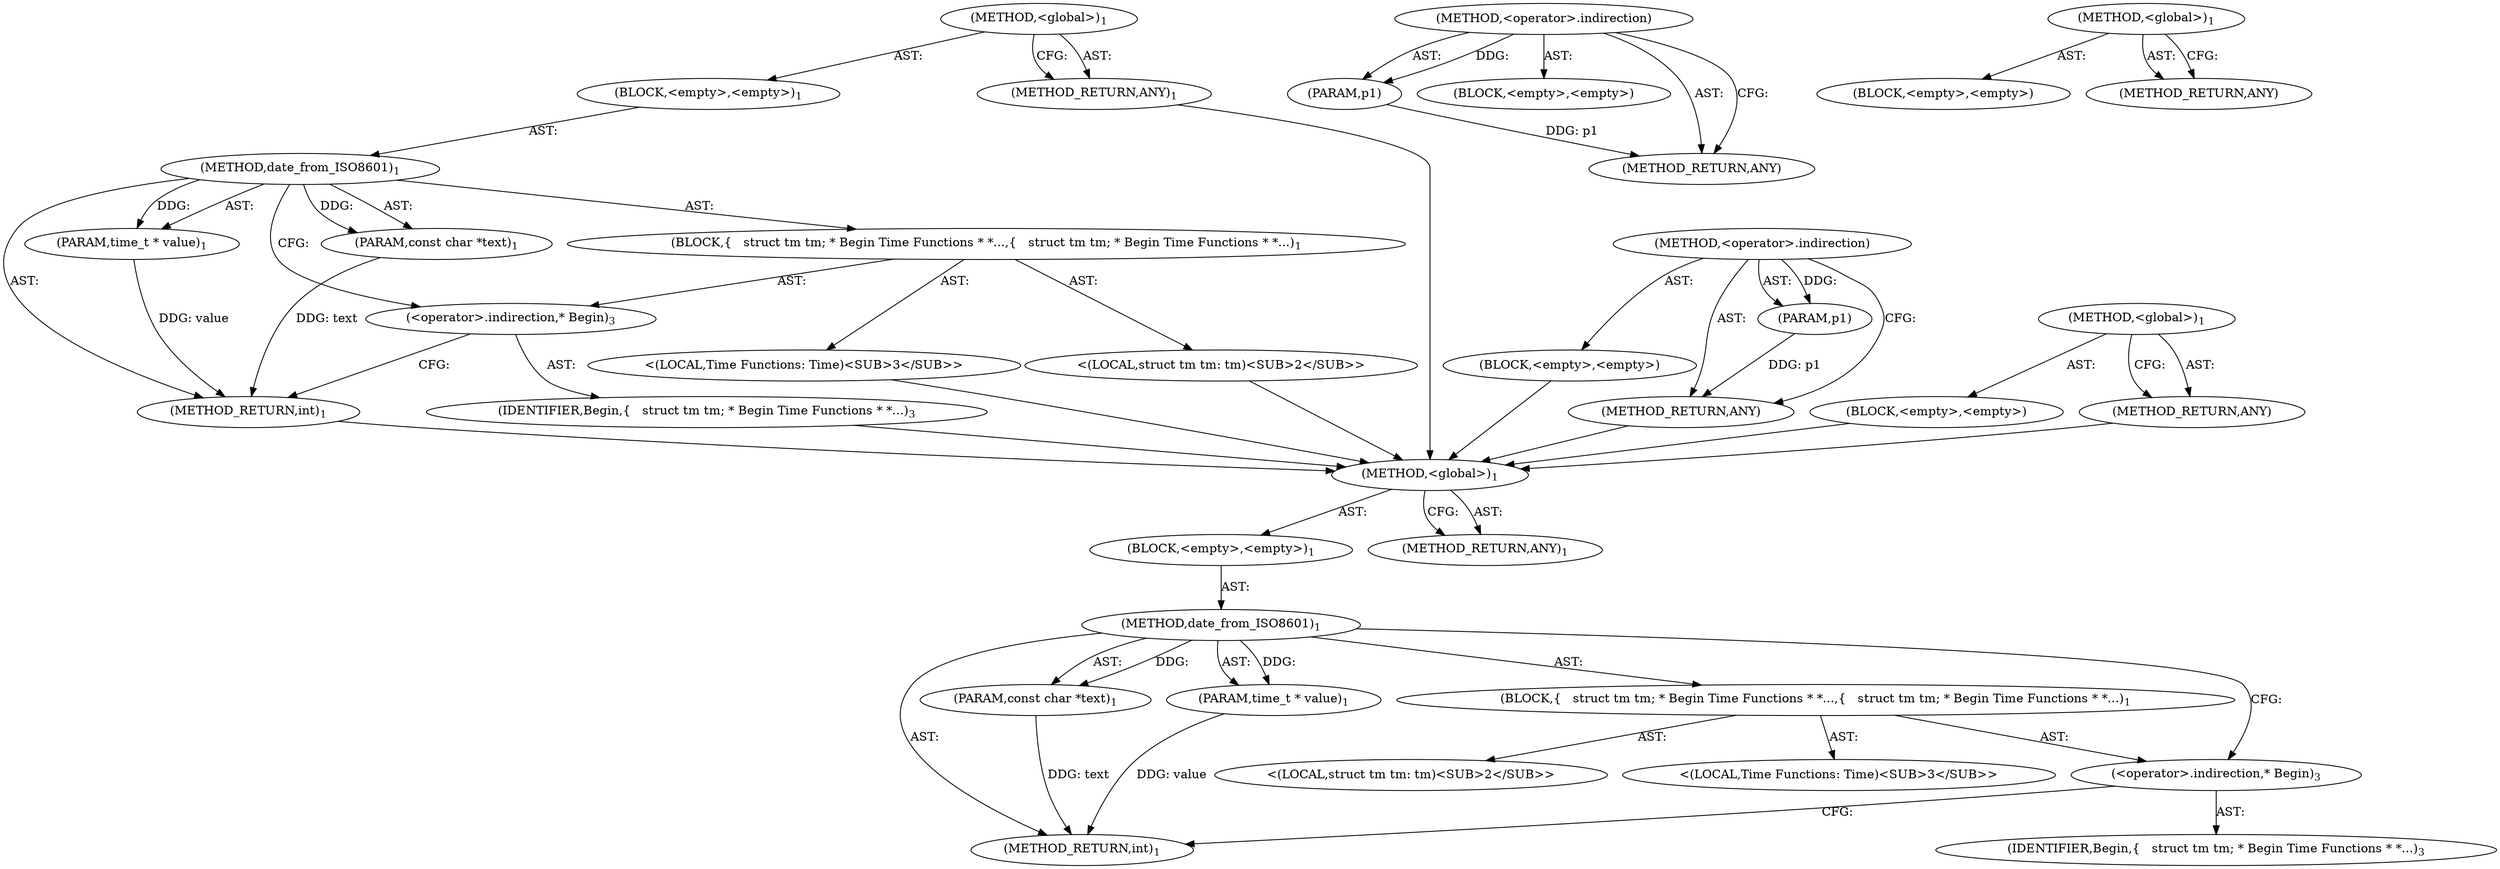 digraph "&lt;global&gt;" {
vulnerable_6 [label=<(METHOD,&lt;global&gt;)<SUB>1</SUB>>];
vulnerable_7 [label=<(BLOCK,&lt;empty&gt;,&lt;empty&gt;)<SUB>1</SUB>>];
vulnerable_8 [label=<(METHOD,date_from_ISO8601)<SUB>1</SUB>>];
vulnerable_9 [label=<(PARAM,const char *text)<SUB>1</SUB>>];
vulnerable_10 [label=<(PARAM,time_t * value)<SUB>1</SUB>>];
vulnerable_11 [label=<(BLOCK,{
   struct tm tm;
 * Begin Time Functions *
 *...,{
   struct tm tm;
 * Begin Time Functions *
 *...)<SUB>1</SUB>>];
vulnerable_12 [label="<(LOCAL,struct tm tm: tm)<SUB>2</SUB>>"];
vulnerable_13 [label=<(&lt;operator&gt;.indirection,* Begin)<SUB>3</SUB>>];
vulnerable_14 [label=<(IDENTIFIER,Begin,{
   struct tm tm;
 * Begin Time Functions *
 *...)<SUB>3</SUB>>];
vulnerable_15 [label="<(LOCAL,Time Functions: Time)<SUB>3</SUB>>"];
vulnerable_16 [label=<(METHOD_RETURN,int)<SUB>1</SUB>>];
vulnerable_18 [label=<(METHOD_RETURN,ANY)<SUB>1</SUB>>];
vulnerable_41 [label=<(METHOD,&lt;operator&gt;.indirection)>];
vulnerable_42 [label=<(PARAM,p1)>];
vulnerable_43 [label=<(BLOCK,&lt;empty&gt;,&lt;empty&gt;)>];
vulnerable_44 [label=<(METHOD_RETURN,ANY)>];
vulnerable_35 [label=<(METHOD,&lt;global&gt;)<SUB>1</SUB>>];
vulnerable_36 [label=<(BLOCK,&lt;empty&gt;,&lt;empty&gt;)>];
vulnerable_37 [label=<(METHOD_RETURN,ANY)>];
fixed_6 [label=<(METHOD,&lt;global&gt;)<SUB>1</SUB>>];
fixed_7 [label=<(BLOCK,&lt;empty&gt;,&lt;empty&gt;)<SUB>1</SUB>>];
fixed_8 [label=<(METHOD,date_from_ISO8601)<SUB>1</SUB>>];
fixed_9 [label=<(PARAM,const char *text)<SUB>1</SUB>>];
fixed_10 [label=<(PARAM,time_t * value)<SUB>1</SUB>>];
fixed_11 [label=<(BLOCK,{
   struct tm tm;
 * Begin Time Functions *
 *...,{
   struct tm tm;
 * Begin Time Functions *
 *...)<SUB>1</SUB>>];
fixed_12 [label="<(LOCAL,struct tm tm: tm)<SUB>2</SUB>>"];
fixed_13 [label=<(&lt;operator&gt;.indirection,* Begin)<SUB>3</SUB>>];
fixed_14 [label=<(IDENTIFIER,Begin,{
   struct tm tm;
 * Begin Time Functions *
 *...)<SUB>3</SUB>>];
fixed_15 [label="<(LOCAL,Time Functions: Time)<SUB>3</SUB>>"];
fixed_16 [label=<(METHOD_RETURN,int)<SUB>1</SUB>>];
fixed_18 [label=<(METHOD_RETURN,ANY)<SUB>1</SUB>>];
fixed_41 [label=<(METHOD,&lt;operator&gt;.indirection)>];
fixed_42 [label=<(PARAM,p1)>];
fixed_43 [label=<(BLOCK,&lt;empty&gt;,&lt;empty&gt;)>];
fixed_44 [label=<(METHOD_RETURN,ANY)>];
fixed_35 [label=<(METHOD,&lt;global&gt;)<SUB>1</SUB>>];
fixed_36 [label=<(BLOCK,&lt;empty&gt;,&lt;empty&gt;)>];
fixed_37 [label=<(METHOD_RETURN,ANY)>];
vulnerable_6 -> vulnerable_7  [key=0, label="AST: "];
vulnerable_6 -> vulnerable_18  [key=0, label="AST: "];
vulnerable_6 -> vulnerable_18  [key=1, label="CFG: "];
vulnerable_7 -> vulnerable_8  [key=0, label="AST: "];
vulnerable_8 -> vulnerable_9  [key=0, label="AST: "];
vulnerable_8 -> vulnerable_9  [key=1, label="DDG: "];
vulnerable_8 -> vulnerable_10  [key=0, label="AST: "];
vulnerable_8 -> vulnerable_10  [key=1, label="DDG: "];
vulnerable_8 -> vulnerable_11  [key=0, label="AST: "];
vulnerable_8 -> vulnerable_16  [key=0, label="AST: "];
vulnerable_8 -> vulnerable_13  [key=0, label="CFG: "];
vulnerable_9 -> vulnerable_16  [key=0, label="DDG: text"];
vulnerable_10 -> vulnerable_16  [key=0, label="DDG: value"];
vulnerable_11 -> vulnerable_12  [key=0, label="AST: "];
vulnerable_11 -> vulnerable_13  [key=0, label="AST: "];
vulnerable_11 -> vulnerable_15  [key=0, label="AST: "];
vulnerable_12 -> fixed_6  [key=0];
vulnerable_13 -> vulnerable_14  [key=0, label="AST: "];
vulnerable_13 -> vulnerable_16  [key=0, label="CFG: "];
vulnerable_14 -> fixed_6  [key=0];
vulnerable_15 -> fixed_6  [key=0];
vulnerable_16 -> fixed_6  [key=0];
vulnerable_18 -> fixed_6  [key=0];
vulnerable_41 -> vulnerable_42  [key=0, label="AST: "];
vulnerable_41 -> vulnerable_42  [key=1, label="DDG: "];
vulnerable_41 -> vulnerable_43  [key=0, label="AST: "];
vulnerable_41 -> vulnerable_44  [key=0, label="AST: "];
vulnerable_41 -> vulnerable_44  [key=1, label="CFG: "];
vulnerable_42 -> vulnerable_44  [key=0, label="DDG: p1"];
vulnerable_43 -> fixed_6  [key=0];
vulnerable_44 -> fixed_6  [key=0];
vulnerable_35 -> vulnerable_36  [key=0, label="AST: "];
vulnerable_35 -> vulnerable_37  [key=0, label="AST: "];
vulnerable_35 -> vulnerable_37  [key=1, label="CFG: "];
vulnerable_36 -> fixed_6  [key=0];
vulnerable_37 -> fixed_6  [key=0];
fixed_6 -> fixed_7  [key=0, label="AST: "];
fixed_6 -> fixed_18  [key=0, label="AST: "];
fixed_6 -> fixed_18  [key=1, label="CFG: "];
fixed_7 -> fixed_8  [key=0, label="AST: "];
fixed_8 -> fixed_9  [key=0, label="AST: "];
fixed_8 -> fixed_9  [key=1, label="DDG: "];
fixed_8 -> fixed_10  [key=0, label="AST: "];
fixed_8 -> fixed_10  [key=1, label="DDG: "];
fixed_8 -> fixed_11  [key=0, label="AST: "];
fixed_8 -> fixed_16  [key=0, label="AST: "];
fixed_8 -> fixed_13  [key=0, label="CFG: "];
fixed_9 -> fixed_16  [key=0, label="DDG: text"];
fixed_10 -> fixed_16  [key=0, label="DDG: value"];
fixed_11 -> fixed_12  [key=0, label="AST: "];
fixed_11 -> fixed_13  [key=0, label="AST: "];
fixed_11 -> fixed_15  [key=0, label="AST: "];
fixed_13 -> fixed_14  [key=0, label="AST: "];
fixed_13 -> fixed_16  [key=0, label="CFG: "];
fixed_41 -> fixed_42  [key=0, label="AST: "];
fixed_41 -> fixed_42  [key=1, label="DDG: "];
fixed_41 -> fixed_43  [key=0, label="AST: "];
fixed_41 -> fixed_44  [key=0, label="AST: "];
fixed_41 -> fixed_44  [key=1, label="CFG: "];
fixed_42 -> fixed_44  [key=0, label="DDG: p1"];
fixed_35 -> fixed_36  [key=0, label="AST: "];
fixed_35 -> fixed_37  [key=0, label="AST: "];
fixed_35 -> fixed_37  [key=1, label="CFG: "];
}
